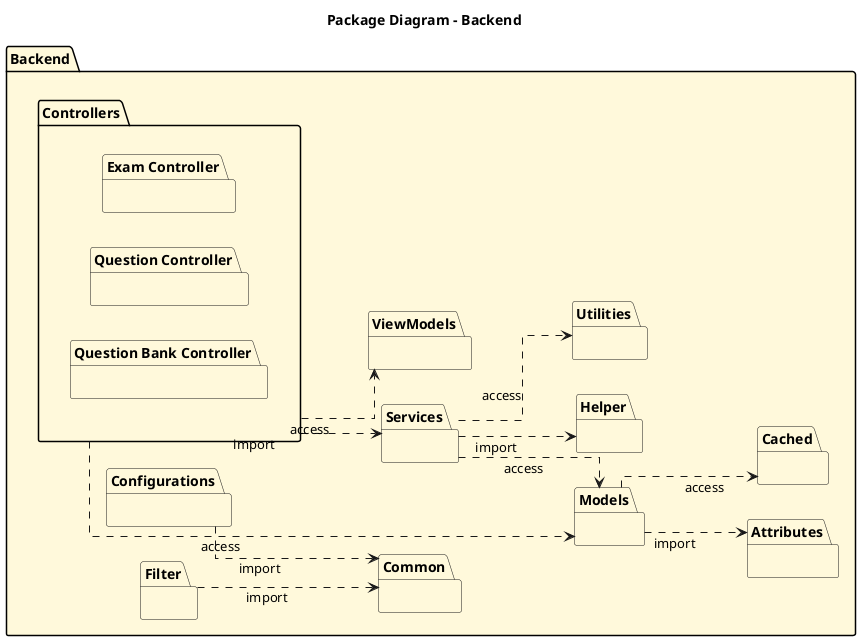@startuml
skinparam packageBackgroundColor #FFF9DB
title Package Diagram - Backend
left to right direction
skinparam linetype ortho
skinparam PackagePadding 30
skinparam HorizontalSpacing 50
skinparam NodeMargin 30
skinparam RankSep 100
skinparam LayoutHorizontalSpacing 50

package "Backend" {
    package "Attributes" {}
    package "Cached" {}
    package "Common" {}
    package "Configurations" {}
    package "Controllers" {
         together {
            package "Exam Controller" {}
            package "Question Controller" {}
            package "Question Bank Controller" {}
        }
    }
    package "Filter" {}
    package "Helper" {}
    package "Models" {}
    package "Services" {}
    package "Utilities" {}
    package "ViewModels" {}

    ' Ví dụ các mối quan hệ import/access (bạn cần chỉnh lại theo thực tế code):
    "Controllers" ..> "Services" : import
    "Controllers" ..> "Models" : access
    "Services" ..> "Models" : access
    "Services" ..> "Helper" : import
    "Services" ..> "Utilities" : access
    "Models" ..> "Attributes" : import
    "Models" ..> "Cached" : access
    "Configurations" ..> "Common" : import
    "Controllers" ..> "ViewModels" : access
    "Filter" ..> "Common" : import
}

@enduml
